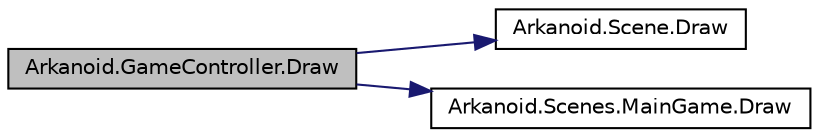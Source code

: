 digraph "Arkanoid.GameController.Draw"
{
 // INTERACTIVE_SVG=YES
  edge [fontname="Helvetica",fontsize="10",labelfontname="Helvetica",labelfontsize="10"];
  node [fontname="Helvetica",fontsize="10",shape=record];
  rankdir="LR";
  Node2 [label="Arkanoid.GameController.Draw",height=0.2,width=0.4,color="black", fillcolor="grey75", style="filled", fontcolor="black"];
  Node2 -> Node3 [color="midnightblue",fontsize="10",style="solid",fontname="Helvetica"];
  Node3 [label="Arkanoid.Scene.Draw",height=0.2,width=0.4,color="black", fillcolor="white", style="filled",URL="$class_arkanoid_1_1_scene.html#ae796a02aae39fa51318df72872db97a2",tooltip="Draws entities and then draws UI "];
  Node2 -> Node4 [color="midnightblue",fontsize="10",style="solid",fontname="Helvetica"];
  Node4 [label="Arkanoid.Scenes.MainGame.Draw",height=0.2,width=0.4,color="black", fillcolor="white", style="filled",URL="$class_arkanoid_1_1_scenes_1_1_main_game.html#a0a3c0704d64d6cb1fb42a2a96294121d",tooltip="Draws entities and then draws UI "];
}
